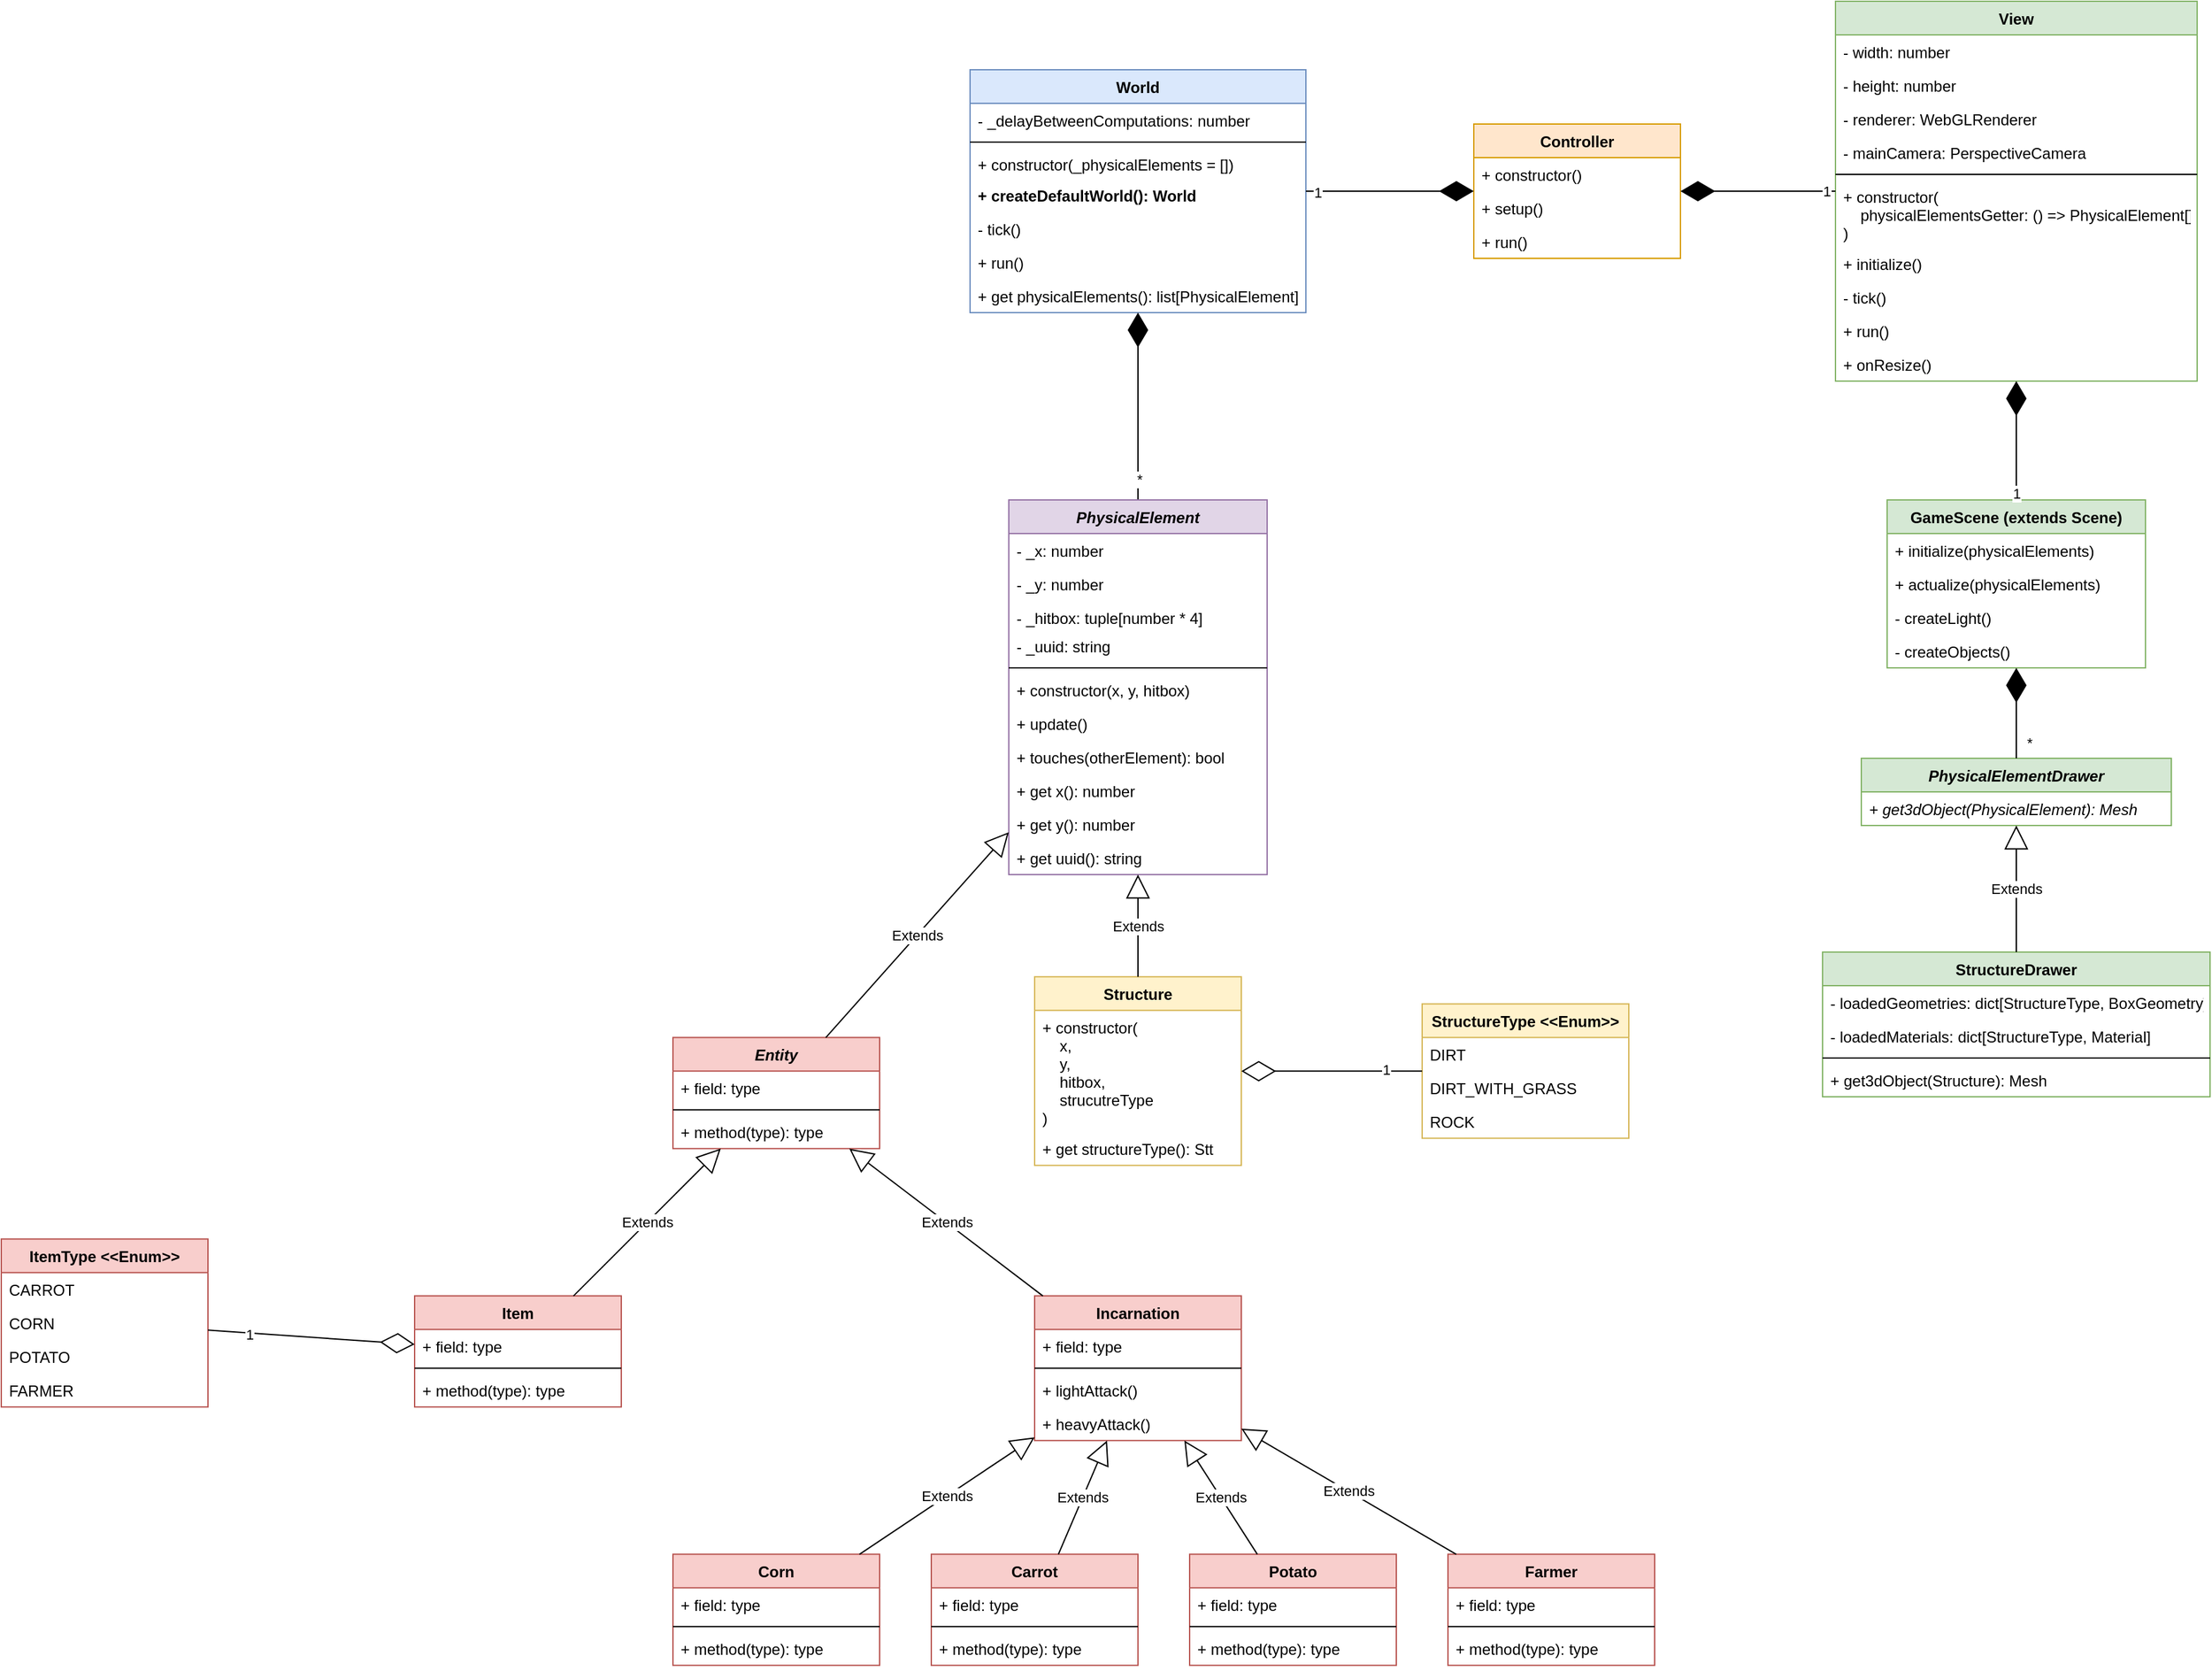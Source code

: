<mxfile version="20.2.8" type="device"><diagram id="PJgVq-frhL6hviqrfvlw" name="Page-1"><mxGraphModel dx="1769" dy="350" grid="1" gridSize="10" guides="1" tooltips="1" connect="1" arrows="1" fold="1" page="0" pageScale="1" pageWidth="827" pageHeight="1169" math="0" shadow="0"><root><mxCell id="0"/><mxCell id="1" parent="0"/><mxCell id="lywDzSklZ_5meGdh7r5B-1" value="View" style="swimlane;fontStyle=1;align=center;verticalAlign=top;childLayout=stackLayout;horizontal=1;startSize=26;horizontalStack=0;resizeParent=1;resizeParentMax=0;resizeLast=0;collapsible=1;marginBottom=0;fillColor=#d5e8d4;strokeColor=#82b366;" parent="1" vertex="1"><mxGeometry x="320" y="294" width="280" height="294" as="geometry"/></mxCell><mxCell id="lywDzSklZ_5meGdh7r5B-2" value="- width: number" style="text;strokeColor=none;fillColor=none;align=left;verticalAlign=top;spacingLeft=4;spacingRight=4;overflow=hidden;rotatable=0;points=[[0,0.5],[1,0.5]];portConstraint=eastwest;" parent="lywDzSklZ_5meGdh7r5B-1" vertex="1"><mxGeometry y="26" width="280" height="26" as="geometry"/></mxCell><mxCell id="s6FM9aUq2nIHK5jMqLun-23" value="- height: number" style="text;strokeColor=none;fillColor=none;align=left;verticalAlign=top;spacingLeft=4;spacingRight=4;overflow=hidden;rotatable=0;points=[[0,0.5],[1,0.5]];portConstraint=eastwest;" parent="lywDzSklZ_5meGdh7r5B-1" vertex="1"><mxGeometry y="52" width="280" height="26" as="geometry"/></mxCell><mxCell id="s6FM9aUq2nIHK5jMqLun-24" value="- renderer: WebGLRenderer" style="text;strokeColor=none;fillColor=none;align=left;verticalAlign=top;spacingLeft=4;spacingRight=4;overflow=hidden;rotatable=0;points=[[0,0.5],[1,0.5]];portConstraint=eastwest;" parent="lywDzSklZ_5meGdh7r5B-1" vertex="1"><mxGeometry y="78" width="280" height="26" as="geometry"/></mxCell><mxCell id="s6FM9aUq2nIHK5jMqLun-25" value="- mainCamera: PerspectiveCamera" style="text;strokeColor=none;fillColor=none;align=left;verticalAlign=top;spacingLeft=4;spacingRight=4;overflow=hidden;rotatable=0;points=[[0,0.5],[1,0.5]];portConstraint=eastwest;" parent="lywDzSklZ_5meGdh7r5B-1" vertex="1"><mxGeometry y="104" width="280" height="26" as="geometry"/></mxCell><mxCell id="lywDzSklZ_5meGdh7r5B-3" value="" style="line;strokeWidth=1;fillColor=none;align=left;verticalAlign=middle;spacingTop=-1;spacingLeft=3;spacingRight=3;rotatable=0;labelPosition=right;points=[];portConstraint=eastwest;" parent="lywDzSklZ_5meGdh7r5B-1" vertex="1"><mxGeometry y="130" width="280" height="8" as="geometry"/></mxCell><mxCell id="lywDzSklZ_5meGdh7r5B-4" value="+ constructor(&#10;    physicalElementsGetter: () =&gt; PhysicalElement[]&#10;)" style="text;strokeColor=none;fillColor=none;align=left;verticalAlign=top;spacingLeft=4;spacingRight=4;overflow=hidden;rotatable=0;points=[[0,0.5],[1,0.5]];portConstraint=eastwest;" parent="lywDzSklZ_5meGdh7r5B-1" vertex="1"><mxGeometry y="138" width="280" height="52" as="geometry"/></mxCell><mxCell id="uPGuwExF202FnpbmgdFh-1" value="+ initialize()" style="text;strokeColor=none;fillColor=none;align=left;verticalAlign=top;spacingLeft=4;spacingRight=4;overflow=hidden;rotatable=0;points=[[0,0.5],[1,0.5]];portConstraint=eastwest;" vertex="1" parent="lywDzSklZ_5meGdh7r5B-1"><mxGeometry y="190" width="280" height="26" as="geometry"/></mxCell><mxCell id="lywDzSklZ_5meGdh7r5B-72" value="- tick()" style="text;strokeColor=none;fillColor=none;align=left;verticalAlign=top;spacingLeft=4;spacingRight=4;overflow=hidden;rotatable=0;points=[[0,0.5],[1,0.5]];portConstraint=eastwest;" parent="lywDzSklZ_5meGdh7r5B-1" vertex="1"><mxGeometry y="216" width="280" height="26" as="geometry"/></mxCell><mxCell id="s6FM9aUq2nIHK5jMqLun-26" value="+ run()" style="text;strokeColor=none;fillColor=none;align=left;verticalAlign=top;spacingLeft=4;spacingRight=4;overflow=hidden;rotatable=0;points=[[0,0.5],[1,0.5]];portConstraint=eastwest;" parent="lywDzSklZ_5meGdh7r5B-1" vertex="1"><mxGeometry y="242" width="280" height="26" as="geometry"/></mxCell><mxCell id="7avbBkKwRegIB7qZwSlD-47" value="+ onResize()" style="text;strokeColor=none;fillColor=none;align=left;verticalAlign=top;spacingLeft=4;spacingRight=4;overflow=hidden;rotatable=0;points=[[0,0.5],[1,0.5]];portConstraint=eastwest;" parent="lywDzSklZ_5meGdh7r5B-1" vertex="1"><mxGeometry y="268" width="280" height="26" as="geometry"/></mxCell><mxCell id="lywDzSklZ_5meGdh7r5B-5" value="Controller" style="swimlane;fontStyle=1;align=center;verticalAlign=top;childLayout=stackLayout;horizontal=1;startSize=26;horizontalStack=0;resizeParent=1;resizeParentMax=0;resizeLast=0;collapsible=1;marginBottom=0;fillColor=#ffe6cc;strokeColor=#d79b00;" parent="1" vertex="1"><mxGeometry x="40" y="389" width="160" height="104" as="geometry"/></mxCell><mxCell id="lywDzSklZ_5meGdh7r5B-8" value="+ constructor()" style="text;strokeColor=none;fillColor=none;align=left;verticalAlign=top;spacingLeft=4;spacingRight=4;overflow=hidden;rotatable=0;points=[[0,0.5],[1,0.5]];portConstraint=eastwest;" parent="lywDzSklZ_5meGdh7r5B-5" vertex="1"><mxGeometry y="26" width="160" height="26" as="geometry"/></mxCell><mxCell id="lywDzSklZ_5meGdh7r5B-71" value="+ setup()" style="text;strokeColor=none;fillColor=none;align=left;verticalAlign=top;spacingLeft=4;spacingRight=4;overflow=hidden;rotatable=0;points=[[0,0.5],[1,0.5]];portConstraint=eastwest;" parent="lywDzSklZ_5meGdh7r5B-5" vertex="1"><mxGeometry y="52" width="160" height="26" as="geometry"/></mxCell><mxCell id="s6FM9aUq2nIHK5jMqLun-22" value="+ run()" style="text;strokeColor=none;fillColor=none;align=left;verticalAlign=top;spacingLeft=4;spacingRight=4;overflow=hidden;rotatable=0;points=[[0,0.5],[1,0.5]];portConstraint=eastwest;" parent="lywDzSklZ_5meGdh7r5B-5" vertex="1"><mxGeometry y="78" width="160" height="26" as="geometry"/></mxCell><mxCell id="lywDzSklZ_5meGdh7r5B-9" value="World" style="swimlane;fontStyle=1;align=center;verticalAlign=top;childLayout=stackLayout;horizontal=1;startSize=26;horizontalStack=0;resizeParent=1;resizeParentMax=0;resizeLast=0;collapsible=1;marginBottom=0;fillColor=#dae8fc;strokeColor=#6c8ebf;" parent="1" vertex="1"><mxGeometry x="-350" y="347" width="260" height="188" as="geometry"/></mxCell><mxCell id="7avbBkKwRegIB7qZwSlD-48" value="- _delayBetweenComputations: number" style="text;strokeColor=none;fillColor=none;align=left;verticalAlign=top;spacingLeft=4;spacingRight=4;overflow=hidden;rotatable=0;points=[[0,0.5],[1,0.5]];portConstraint=eastwest;" parent="lywDzSklZ_5meGdh7r5B-9" vertex="1"><mxGeometry y="26" width="260" height="26" as="geometry"/></mxCell><mxCell id="lywDzSklZ_5meGdh7r5B-11" value="" style="line;strokeWidth=1;fillColor=none;align=left;verticalAlign=middle;spacingTop=-1;spacingLeft=3;spacingRight=3;rotatable=0;labelPosition=right;points=[];portConstraint=eastwest;" parent="lywDzSklZ_5meGdh7r5B-9" vertex="1"><mxGeometry y="52" width="260" height="8" as="geometry"/></mxCell><mxCell id="lywDzSklZ_5meGdh7r5B-12" value="+ constructor(_physicalElements = [])" style="text;strokeColor=none;fillColor=none;align=left;verticalAlign=top;spacingLeft=4;spacingRight=4;overflow=hidden;rotatable=0;points=[[0,0.5],[1,0.5]];portConstraint=eastwest;" parent="lywDzSklZ_5meGdh7r5B-9" vertex="1"><mxGeometry y="60" width="260" height="24" as="geometry"/></mxCell><mxCell id="s6FM9aUq2nIHK5jMqLun-19" value="+ createDefaultWorld(): World" style="text;strokeColor=none;fillColor=none;align=left;verticalAlign=top;spacingLeft=4;spacingRight=4;overflow=hidden;rotatable=0;points=[[0,0.5],[1,0.5]];portConstraint=eastwest;fontStyle=1" parent="lywDzSklZ_5meGdh7r5B-9" vertex="1"><mxGeometry y="84" width="260" height="26" as="geometry"/></mxCell><mxCell id="s6FM9aUq2nIHK5jMqLun-20" value="- tick()" style="text;strokeColor=none;fillColor=none;align=left;verticalAlign=top;spacingLeft=4;spacingRight=4;overflow=hidden;rotatable=0;points=[[0,0.5],[1,0.5]];portConstraint=eastwest;" parent="lywDzSklZ_5meGdh7r5B-9" vertex="1"><mxGeometry y="110" width="260" height="26" as="geometry"/></mxCell><mxCell id="s6FM9aUq2nIHK5jMqLun-21" value="+ run()" style="text;strokeColor=none;fillColor=none;align=left;verticalAlign=top;spacingLeft=4;spacingRight=4;overflow=hidden;rotatable=0;points=[[0,0.5],[1,0.5]];portConstraint=eastwest;" parent="lywDzSklZ_5meGdh7r5B-9" vertex="1"><mxGeometry y="136" width="260" height="26" as="geometry"/></mxCell><mxCell id="uK3fchTCazzButt27Dtf-22" value="+ get physicalElements(): list[PhysicalElement]" style="text;strokeColor=none;fillColor=none;align=left;verticalAlign=top;spacingLeft=4;spacingRight=4;overflow=hidden;rotatable=0;points=[[0,0.5],[1,0.5]];portConstraint=eastwest;" parent="lywDzSklZ_5meGdh7r5B-9" vertex="1"><mxGeometry y="162" width="260" height="26" as="geometry"/></mxCell><mxCell id="lywDzSklZ_5meGdh7r5B-17" value="" style="endArrow=diamondThin;endFill=1;endSize=24;html=1;rounded=0;" parent="1" source="lywDzSklZ_5meGdh7r5B-9" target="lywDzSklZ_5meGdh7r5B-5" edge="1"><mxGeometry width="160" relative="1" as="geometry"><mxPoint x="30" y="620" as="sourcePoint"/><mxPoint x="190" y="620" as="targetPoint"/></mxGeometry></mxCell><mxCell id="s6FM9aUq2nIHK5jMqLun-17" value="1" style="edgeLabel;html=1;align=center;verticalAlign=middle;resizable=0;points=[];" parent="lywDzSklZ_5meGdh7r5B-17" vertex="1" connectable="0"><mxGeometry x="-0.861" y="-1" relative="1" as="geometry"><mxPoint as="offset"/></mxGeometry></mxCell><mxCell id="lywDzSklZ_5meGdh7r5B-18" value="" style="endArrow=diamondThin;endFill=1;endSize=24;html=1;rounded=0;" parent="1" source="lywDzSklZ_5meGdh7r5B-1" target="lywDzSklZ_5meGdh7r5B-5" edge="1"><mxGeometry width="160" relative="1" as="geometry"><mxPoint x="-110" y="453" as="sourcePoint"/><mxPoint x="50" y="453" as="targetPoint"/></mxGeometry></mxCell><mxCell id="s6FM9aUq2nIHK5jMqLun-18" value="1" style="edgeLabel;html=1;align=center;verticalAlign=middle;resizable=0;points=[];" parent="lywDzSklZ_5meGdh7r5B-18" vertex="1" connectable="0"><mxGeometry x="-0.883" relative="1" as="geometry"><mxPoint as="offset"/></mxGeometry></mxCell><mxCell id="lywDzSklZ_5meGdh7r5B-24" value="Entity" style="swimlane;fontStyle=3;align=center;verticalAlign=top;childLayout=stackLayout;horizontal=1;startSize=26;horizontalStack=0;resizeParent=1;resizeParentMax=0;resizeLast=0;collapsible=1;marginBottom=0;fillColor=#f8cecc;strokeColor=#b85450;" parent="1" vertex="1"><mxGeometry x="-580" y="1096.17" width="160" height="86" as="geometry"/></mxCell><mxCell id="lywDzSklZ_5meGdh7r5B-25" value="+ field: type" style="text;strokeColor=none;fillColor=none;align=left;verticalAlign=top;spacingLeft=4;spacingRight=4;overflow=hidden;rotatable=0;points=[[0,0.5],[1,0.5]];portConstraint=eastwest;" parent="lywDzSklZ_5meGdh7r5B-24" vertex="1"><mxGeometry y="26" width="160" height="26" as="geometry"/></mxCell><mxCell id="lywDzSklZ_5meGdh7r5B-26" value="" style="line;strokeWidth=1;fillColor=none;align=left;verticalAlign=middle;spacingTop=-1;spacingLeft=3;spacingRight=3;rotatable=0;labelPosition=right;points=[];portConstraint=eastwest;" parent="lywDzSklZ_5meGdh7r5B-24" vertex="1"><mxGeometry y="52" width="160" height="8" as="geometry"/></mxCell><mxCell id="lywDzSklZ_5meGdh7r5B-27" value="+ method(type): type" style="text;strokeColor=none;fillColor=none;align=left;verticalAlign=top;spacingLeft=4;spacingRight=4;overflow=hidden;rotatable=0;points=[[0,0.5],[1,0.5]];portConstraint=eastwest;" parent="lywDzSklZ_5meGdh7r5B-24" vertex="1"><mxGeometry y="60" width="160" height="26" as="geometry"/></mxCell><mxCell id="lywDzSklZ_5meGdh7r5B-30" value="Structure" style="swimlane;fontStyle=1;align=center;verticalAlign=top;childLayout=stackLayout;horizontal=1;startSize=26;horizontalStack=0;resizeParent=1;resizeParentMax=0;resizeLast=0;collapsible=1;marginBottom=0;fillColor=#fff2cc;strokeColor=#d6b656;" parent="1" vertex="1"><mxGeometry x="-300" y="1049.17" width="160" height="146" as="geometry"/></mxCell><mxCell id="uPGuwExF202FnpbmgdFh-9" value="+ constructor(&#10;    x, &#10;    y, &#10;    hitbox, &#10;    strucutreType&#10;)" style="text;strokeColor=none;fillColor=none;align=left;verticalAlign=top;spacingLeft=4;spacingRight=4;overflow=hidden;rotatable=0;points=[[0,0.5],[1,0.5]];portConstraint=eastwest;" vertex="1" parent="lywDzSklZ_5meGdh7r5B-30"><mxGeometry y="26" width="160" height="94" as="geometry"/></mxCell><mxCell id="uK3fchTCazzButt27Dtf-31" value="+ get structureType(): Stt" style="text;strokeColor=none;fillColor=none;align=left;verticalAlign=top;spacingLeft=4;spacingRight=4;overflow=hidden;rotatable=0;points=[[0,0.5],[1,0.5]];portConstraint=eastwest;" parent="lywDzSklZ_5meGdh7r5B-30" vertex="1"><mxGeometry y="120" width="160" height="26" as="geometry"/></mxCell><mxCell id="lywDzSklZ_5meGdh7r5B-37" value="Incarnation" style="swimlane;fontStyle=1;align=center;verticalAlign=top;childLayout=stackLayout;horizontal=1;startSize=26;horizontalStack=0;resizeParent=1;resizeParentMax=0;resizeLast=0;collapsible=1;marginBottom=0;fillColor=#f8cecc;strokeColor=#b85450;" parent="1" vertex="1"><mxGeometry x="-300" y="1296.17" width="160" height="112" as="geometry"/></mxCell><mxCell id="lywDzSklZ_5meGdh7r5B-38" value="+ field: type" style="text;strokeColor=none;fillColor=none;align=left;verticalAlign=top;spacingLeft=4;spacingRight=4;overflow=hidden;rotatable=0;points=[[0,0.5],[1,0.5]];portConstraint=eastwest;" parent="lywDzSklZ_5meGdh7r5B-37" vertex="1"><mxGeometry y="26" width="160" height="26" as="geometry"/></mxCell><mxCell id="lywDzSklZ_5meGdh7r5B-39" value="" style="line;strokeWidth=1;fillColor=none;align=left;verticalAlign=middle;spacingTop=-1;spacingLeft=3;spacingRight=3;rotatable=0;labelPosition=right;points=[];portConstraint=eastwest;" parent="lywDzSklZ_5meGdh7r5B-37" vertex="1"><mxGeometry y="52" width="160" height="8" as="geometry"/></mxCell><mxCell id="lywDzSklZ_5meGdh7r5B-40" value="+ lightAttack()" style="text;strokeColor=none;fillColor=none;align=left;verticalAlign=top;spacingLeft=4;spacingRight=4;overflow=hidden;rotatable=0;points=[[0,0.5],[1,0.5]];portConstraint=eastwest;" parent="lywDzSklZ_5meGdh7r5B-37" vertex="1"><mxGeometry y="60" width="160" height="26" as="geometry"/></mxCell><mxCell id="lywDzSklZ_5meGdh7r5B-70" value="+ heavyAttack()" style="text;strokeColor=none;fillColor=none;align=left;verticalAlign=top;spacingLeft=4;spacingRight=4;overflow=hidden;rotatable=0;points=[[0,0.5],[1,0.5]];portConstraint=eastwest;" parent="lywDzSklZ_5meGdh7r5B-37" vertex="1"><mxGeometry y="86" width="160" height="26" as="geometry"/></mxCell><mxCell id="lywDzSklZ_5meGdh7r5B-41" value="Item" style="swimlane;fontStyle=1;align=center;verticalAlign=top;childLayout=stackLayout;horizontal=1;startSize=26;horizontalStack=0;resizeParent=1;resizeParentMax=0;resizeLast=0;collapsible=1;marginBottom=0;fillColor=#f8cecc;strokeColor=#b85450;" parent="1" vertex="1"><mxGeometry x="-780" y="1296.17" width="160" height="86" as="geometry"/></mxCell><mxCell id="lywDzSklZ_5meGdh7r5B-42" value="+ field: type" style="text;strokeColor=none;fillColor=none;align=left;verticalAlign=top;spacingLeft=4;spacingRight=4;overflow=hidden;rotatable=0;points=[[0,0.5],[1,0.5]];portConstraint=eastwest;" parent="lywDzSklZ_5meGdh7r5B-41" vertex="1"><mxGeometry y="26" width="160" height="26" as="geometry"/></mxCell><mxCell id="lywDzSklZ_5meGdh7r5B-43" value="" style="line;strokeWidth=1;fillColor=none;align=left;verticalAlign=middle;spacingTop=-1;spacingLeft=3;spacingRight=3;rotatable=0;labelPosition=right;points=[];portConstraint=eastwest;" parent="lywDzSklZ_5meGdh7r5B-41" vertex="1"><mxGeometry y="52" width="160" height="8" as="geometry"/></mxCell><mxCell id="lywDzSklZ_5meGdh7r5B-44" value="+ method(type): type" style="text;strokeColor=none;fillColor=none;align=left;verticalAlign=top;spacingLeft=4;spacingRight=4;overflow=hidden;rotatable=0;points=[[0,0.5],[1,0.5]];portConstraint=eastwest;" parent="lywDzSklZ_5meGdh7r5B-41" vertex="1"><mxGeometry y="60" width="160" height="26" as="geometry"/></mxCell><mxCell id="lywDzSklZ_5meGdh7r5B-45" value="Extends" style="endArrow=block;endSize=16;endFill=0;html=1;rounded=0;" parent="1" source="lywDzSklZ_5meGdh7r5B-37" target="lywDzSklZ_5meGdh7r5B-24" edge="1"><mxGeometry width="160" relative="1" as="geometry"><mxPoint x="-490" y="1106.17" as="sourcePoint"/><mxPoint x="-490" y="992.17" as="targetPoint"/></mxGeometry></mxCell><mxCell id="lywDzSklZ_5meGdh7r5B-46" value="Extends" style="endArrow=block;endSize=16;endFill=0;html=1;rounded=0;" parent="1" source="lywDzSklZ_5meGdh7r5B-41" target="lywDzSklZ_5meGdh7r5B-24" edge="1"><mxGeometry width="160" relative="1" as="geometry"><mxPoint x="-364.4" y="1306.17" as="sourcePoint"/><mxPoint x="-455.6" y="1192.17" as="targetPoint"/></mxGeometry></mxCell><mxCell id="lywDzSklZ_5meGdh7r5B-47" value="" style="endArrow=diamondThin;endFill=1;endSize=24;html=1;rounded=0;" parent="1" source="s6FM9aUq2nIHK5jMqLun-7" target="lywDzSklZ_5meGdh7r5B-9" edge="1"><mxGeometry width="160" relative="1" as="geometry"><mxPoint x="-220" y="640" as="sourcePoint"/><mxPoint x="50" y="453" as="targetPoint"/></mxGeometry></mxCell><mxCell id="s6FM9aUq2nIHK5jMqLun-16" value="*" style="edgeLabel;html=1;align=center;verticalAlign=middle;resizable=0;points=[];" parent="lywDzSklZ_5meGdh7r5B-47" vertex="1" connectable="0"><mxGeometry x="-0.772" y="-1" relative="1" as="geometry"><mxPoint as="offset"/></mxGeometry></mxCell><mxCell id="lywDzSklZ_5meGdh7r5B-50" value="Carrot" style="swimlane;fontStyle=1;align=center;verticalAlign=top;childLayout=stackLayout;horizontal=1;startSize=26;horizontalStack=0;resizeParent=1;resizeParentMax=0;resizeLast=0;collapsible=1;marginBottom=0;fillColor=#f8cecc;strokeColor=#b85450;" parent="1" vertex="1"><mxGeometry x="-380" y="1496.17" width="160" height="86" as="geometry"/></mxCell><mxCell id="lywDzSklZ_5meGdh7r5B-51" value="+ field: type" style="text;strokeColor=none;fillColor=none;align=left;verticalAlign=top;spacingLeft=4;spacingRight=4;overflow=hidden;rotatable=0;points=[[0,0.5],[1,0.5]];portConstraint=eastwest;" parent="lywDzSklZ_5meGdh7r5B-50" vertex="1"><mxGeometry y="26" width="160" height="26" as="geometry"/></mxCell><mxCell id="lywDzSklZ_5meGdh7r5B-52" value="" style="line;strokeWidth=1;fillColor=none;align=left;verticalAlign=middle;spacingTop=-1;spacingLeft=3;spacingRight=3;rotatable=0;labelPosition=right;points=[];portConstraint=eastwest;" parent="lywDzSklZ_5meGdh7r5B-50" vertex="1"><mxGeometry y="52" width="160" height="8" as="geometry"/></mxCell><mxCell id="lywDzSklZ_5meGdh7r5B-53" value="+ method(type): type" style="text;strokeColor=none;fillColor=none;align=left;verticalAlign=top;spacingLeft=4;spacingRight=4;overflow=hidden;rotatable=0;points=[[0,0.5],[1,0.5]];portConstraint=eastwest;" parent="lywDzSklZ_5meGdh7r5B-50" vertex="1"><mxGeometry y="60" width="160" height="26" as="geometry"/></mxCell><mxCell id="lywDzSklZ_5meGdh7r5B-54" value="Corn" style="swimlane;fontStyle=1;align=center;verticalAlign=top;childLayout=stackLayout;horizontal=1;startSize=26;horizontalStack=0;resizeParent=1;resizeParentMax=0;resizeLast=0;collapsible=1;marginBottom=0;fillColor=#f8cecc;strokeColor=#b85450;" parent="1" vertex="1"><mxGeometry x="-580" y="1496.17" width="160" height="86" as="geometry"/></mxCell><mxCell id="lywDzSklZ_5meGdh7r5B-55" value="+ field: type" style="text;strokeColor=none;fillColor=none;align=left;verticalAlign=top;spacingLeft=4;spacingRight=4;overflow=hidden;rotatable=0;points=[[0,0.5],[1,0.5]];portConstraint=eastwest;" parent="lywDzSklZ_5meGdh7r5B-54" vertex="1"><mxGeometry y="26" width="160" height="26" as="geometry"/></mxCell><mxCell id="lywDzSklZ_5meGdh7r5B-56" value="" style="line;strokeWidth=1;fillColor=none;align=left;verticalAlign=middle;spacingTop=-1;spacingLeft=3;spacingRight=3;rotatable=0;labelPosition=right;points=[];portConstraint=eastwest;" parent="lywDzSklZ_5meGdh7r5B-54" vertex="1"><mxGeometry y="52" width="160" height="8" as="geometry"/></mxCell><mxCell id="lywDzSklZ_5meGdh7r5B-57" value="+ method(type): type" style="text;strokeColor=none;fillColor=none;align=left;verticalAlign=top;spacingLeft=4;spacingRight=4;overflow=hidden;rotatable=0;points=[[0,0.5],[1,0.5]];portConstraint=eastwest;" parent="lywDzSklZ_5meGdh7r5B-54" vertex="1"><mxGeometry y="60" width="160" height="26" as="geometry"/></mxCell><mxCell id="lywDzSklZ_5meGdh7r5B-58" value="Extends" style="endArrow=block;endSize=16;endFill=0;html=1;rounded=0;" parent="1" source="lywDzSklZ_5meGdh7r5B-54" target="lywDzSklZ_5meGdh7r5B-37" edge="1"><mxGeometry width="160" relative="1" as="geometry"><mxPoint x="-333.0" y="1306.17" as="sourcePoint"/><mxPoint x="-447" y="1192.17" as="targetPoint"/></mxGeometry></mxCell><mxCell id="lywDzSklZ_5meGdh7r5B-59" value="Extends" style="endArrow=block;endSize=16;endFill=0;html=1;rounded=0;" parent="1" source="lywDzSklZ_5meGdh7r5B-50" target="lywDzSklZ_5meGdh7r5B-37" edge="1"><mxGeometry width="160" relative="1" as="geometry"><mxPoint x="-384.2" y="1506.17" as="sourcePoint"/><mxPoint x="-315.8" y="1392.17" as="targetPoint"/></mxGeometry></mxCell><mxCell id="lywDzSklZ_5meGdh7r5B-60" value="Potato" style="swimlane;fontStyle=1;align=center;verticalAlign=top;childLayout=stackLayout;horizontal=1;startSize=26;horizontalStack=0;resizeParent=1;resizeParentMax=0;resizeLast=0;collapsible=1;marginBottom=0;fillColor=#f8cecc;strokeColor=#b85450;" parent="1" vertex="1"><mxGeometry x="-180" y="1496.17" width="160" height="86" as="geometry"/></mxCell><mxCell id="lywDzSklZ_5meGdh7r5B-61" value="+ field: type" style="text;strokeColor=none;fillColor=none;align=left;verticalAlign=top;spacingLeft=4;spacingRight=4;overflow=hidden;rotatable=0;points=[[0,0.5],[1,0.5]];portConstraint=eastwest;" parent="lywDzSklZ_5meGdh7r5B-60" vertex="1"><mxGeometry y="26" width="160" height="26" as="geometry"/></mxCell><mxCell id="lywDzSklZ_5meGdh7r5B-62" value="" style="line;strokeWidth=1;fillColor=none;align=left;verticalAlign=middle;spacingTop=-1;spacingLeft=3;spacingRight=3;rotatable=0;labelPosition=right;points=[];portConstraint=eastwest;" parent="lywDzSklZ_5meGdh7r5B-60" vertex="1"><mxGeometry y="52" width="160" height="8" as="geometry"/></mxCell><mxCell id="lywDzSklZ_5meGdh7r5B-63" value="+ method(type): type" style="text;strokeColor=none;fillColor=none;align=left;verticalAlign=top;spacingLeft=4;spacingRight=4;overflow=hidden;rotatable=0;points=[[0,0.5],[1,0.5]];portConstraint=eastwest;" parent="lywDzSklZ_5meGdh7r5B-60" vertex="1"><mxGeometry y="60" width="160" height="26" as="geometry"/></mxCell><mxCell id="lywDzSklZ_5meGdh7r5B-64" value="Extends" style="endArrow=block;endSize=16;endFill=0;html=1;rounded=0;" parent="1" source="lywDzSklZ_5meGdh7r5B-60" target="lywDzSklZ_5meGdh7r5B-37" edge="1"><mxGeometry width="160" relative="1" as="geometry"><mxPoint x="-290" y="1506.17" as="sourcePoint"/><mxPoint x="-290" y="1392.17" as="targetPoint"/></mxGeometry></mxCell><mxCell id="lywDzSklZ_5meGdh7r5B-65" value="Farmer" style="swimlane;fontStyle=1;align=center;verticalAlign=top;childLayout=stackLayout;horizontal=1;startSize=26;horizontalStack=0;resizeParent=1;resizeParentMax=0;resizeLast=0;collapsible=1;marginBottom=0;fillColor=#f8cecc;strokeColor=#b85450;" parent="1" vertex="1"><mxGeometry x="20" y="1496.17" width="160" height="86" as="geometry"/></mxCell><mxCell id="lywDzSklZ_5meGdh7r5B-66" value="+ field: type" style="text;strokeColor=none;fillColor=none;align=left;verticalAlign=top;spacingLeft=4;spacingRight=4;overflow=hidden;rotatable=0;points=[[0,0.5],[1,0.5]];portConstraint=eastwest;" parent="lywDzSklZ_5meGdh7r5B-65" vertex="1"><mxGeometry y="26" width="160" height="26" as="geometry"/></mxCell><mxCell id="lywDzSklZ_5meGdh7r5B-67" value="" style="line;strokeWidth=1;fillColor=none;align=left;verticalAlign=middle;spacingTop=-1;spacingLeft=3;spacingRight=3;rotatable=0;labelPosition=right;points=[];portConstraint=eastwest;" parent="lywDzSklZ_5meGdh7r5B-65" vertex="1"><mxGeometry y="52" width="160" height="8" as="geometry"/></mxCell><mxCell id="lywDzSklZ_5meGdh7r5B-68" value="+ method(type): type" style="text;strokeColor=none;fillColor=none;align=left;verticalAlign=top;spacingLeft=4;spacingRight=4;overflow=hidden;rotatable=0;points=[[0,0.5],[1,0.5]];portConstraint=eastwest;" parent="lywDzSklZ_5meGdh7r5B-65" vertex="1"><mxGeometry y="60" width="160" height="26" as="geometry"/></mxCell><mxCell id="lywDzSklZ_5meGdh7r5B-69" value="Extends" style="endArrow=block;endSize=16;endFill=0;html=1;rounded=0;" parent="1" source="lywDzSklZ_5meGdh7r5B-65" target="lywDzSklZ_5meGdh7r5B-37" edge="1"><mxGeometry width="160" relative="1" as="geometry"><mxPoint x="-115.8" y="1506.17" as="sourcePoint"/><mxPoint x="-184.2" y="1392.17" as="targetPoint"/></mxGeometry></mxCell><mxCell id="s6FM9aUq2nIHK5jMqLun-7" value="PhysicalElement" style="swimlane;fontStyle=3;align=center;verticalAlign=top;childLayout=stackLayout;horizontal=1;startSize=26;horizontalStack=0;resizeParent=1;resizeParentMax=0;resizeLast=0;collapsible=1;marginBottom=0;fillColor=#e1d5e7;strokeColor=#9673a6;" parent="1" vertex="1"><mxGeometry x="-320" y="680.0" width="200" height="290" as="geometry"/></mxCell><mxCell id="7avbBkKwRegIB7qZwSlD-8" value="- _x: number" style="text;strokeColor=none;fillColor=none;align=left;verticalAlign=top;spacingLeft=4;spacingRight=4;overflow=hidden;rotatable=0;points=[[0,0.5],[1,0.5]];portConstraint=eastwest;" parent="s6FM9aUq2nIHK5jMqLun-7" vertex="1"><mxGeometry y="26" width="200" height="26" as="geometry"/></mxCell><mxCell id="7avbBkKwRegIB7qZwSlD-9" value="- _y: number" style="text;strokeColor=none;fillColor=none;align=left;verticalAlign=top;spacingLeft=4;spacingRight=4;overflow=hidden;rotatable=0;points=[[0,0.5],[1,0.5]];portConstraint=eastwest;" parent="s6FM9aUq2nIHK5jMqLun-7" vertex="1"><mxGeometry y="52" width="200" height="26" as="geometry"/></mxCell><mxCell id="2VuLvqX0EDg3vShYot0b-1" value="- _hitbox: tuple[number * 4]" style="text;strokeColor=none;fillColor=none;align=left;verticalAlign=top;spacingLeft=4;spacingRight=4;overflow=hidden;rotatable=0;points=[[0,0.5],[1,0.5]];portConstraint=eastwest;" parent="s6FM9aUq2nIHK5jMqLun-7" vertex="1"><mxGeometry y="78" width="200" height="22" as="geometry"/></mxCell><mxCell id="uPGuwExF202FnpbmgdFh-4" value="- _uuid: string" style="text;strokeColor=none;fillColor=none;align=left;verticalAlign=top;spacingLeft=4;spacingRight=4;overflow=hidden;rotatable=0;points=[[0,0.5],[1,0.5]];portConstraint=eastwest;" vertex="1" parent="s6FM9aUq2nIHK5jMqLun-7"><mxGeometry y="100" width="200" height="26" as="geometry"/></mxCell><mxCell id="s6FM9aUq2nIHK5jMqLun-9" value="" style="line;strokeWidth=1;fillColor=none;align=left;verticalAlign=middle;spacingTop=-1;spacingLeft=3;spacingRight=3;rotatable=0;labelPosition=right;points=[];portConstraint=eastwest;" parent="s6FM9aUq2nIHK5jMqLun-7" vertex="1"><mxGeometry y="126" width="200" height="8" as="geometry"/></mxCell><mxCell id="s6FM9aUq2nIHK5jMqLun-10" value="+ constructor(x, y, hitbox)" style="text;strokeColor=none;fillColor=none;align=left;verticalAlign=top;spacingLeft=4;spacingRight=4;overflow=hidden;rotatable=0;points=[[0,0.5],[1,0.5]];portConstraint=eastwest;" parent="s6FM9aUq2nIHK5jMqLun-7" vertex="1"><mxGeometry y="134" width="200" height="26" as="geometry"/></mxCell><mxCell id="7avbBkKwRegIB7qZwSlD-41" value="+ update()" style="text;strokeColor=none;fillColor=none;align=left;verticalAlign=top;spacingLeft=4;spacingRight=4;overflow=hidden;rotatable=0;points=[[0,0.5],[1,0.5]];portConstraint=eastwest;" parent="s6FM9aUq2nIHK5jMqLun-7" vertex="1"><mxGeometry y="160" width="200" height="26" as="geometry"/></mxCell><mxCell id="s6FM9aUq2nIHK5jMqLun-13" value="+ touches(otherElement): bool" style="text;strokeColor=none;fillColor=none;align=left;verticalAlign=top;spacingLeft=4;spacingRight=4;overflow=hidden;rotatable=0;points=[[0,0.5],[1,0.5]];portConstraint=eastwest;" parent="s6FM9aUq2nIHK5jMqLun-7" vertex="1"><mxGeometry y="186" width="200" height="26" as="geometry"/></mxCell><mxCell id="uPGuwExF202FnpbmgdFh-5" value="+ get x(): number" style="text;strokeColor=none;fillColor=none;align=left;verticalAlign=top;spacingLeft=4;spacingRight=4;overflow=hidden;rotatable=0;points=[[0,0.5],[1,0.5]];portConstraint=eastwest;" vertex="1" parent="s6FM9aUq2nIHK5jMqLun-7"><mxGeometry y="212" width="200" height="26" as="geometry"/></mxCell><mxCell id="uPGuwExF202FnpbmgdFh-6" value="+ get y(): number" style="text;strokeColor=none;fillColor=none;align=left;verticalAlign=top;spacingLeft=4;spacingRight=4;overflow=hidden;rotatable=0;points=[[0,0.5],[1,0.5]];portConstraint=eastwest;" vertex="1" parent="s6FM9aUq2nIHK5jMqLun-7"><mxGeometry y="238" width="200" height="26" as="geometry"/></mxCell><mxCell id="uPGuwExF202FnpbmgdFh-8" value="+ get uuid(): string" style="text;strokeColor=none;fillColor=none;align=left;verticalAlign=top;spacingLeft=4;spacingRight=4;overflow=hidden;rotatable=0;points=[[0,0.5],[1,0.5]];portConstraint=eastwest;" vertex="1" parent="s6FM9aUq2nIHK5jMqLun-7"><mxGeometry y="264" width="200" height="26" as="geometry"/></mxCell><mxCell id="s6FM9aUq2nIHK5jMqLun-14" value="Extends" style="endArrow=block;endSize=16;endFill=0;html=1;rounded=0;" parent="1" source="lywDzSklZ_5meGdh7r5B-30" target="s6FM9aUq2nIHK5jMqLun-7" edge="1"><mxGeometry width="160" relative="1" as="geometry"><mxPoint x="-430" y="796.17" as="sourcePoint"/><mxPoint x="-270" y="796.17" as="targetPoint"/></mxGeometry></mxCell><mxCell id="s6FM9aUq2nIHK5jMqLun-15" value="Extends" style="endArrow=block;endSize=16;endFill=0;html=1;rounded=0;" parent="1" source="lywDzSklZ_5meGdh7r5B-24" target="s6FM9aUq2nIHK5jMqLun-7" edge="1"><mxGeometry width="160" relative="1" as="geometry"><mxPoint x="-527.861" y="786.17" as="sourcePoint"/><mxPoint x="-524.08" y="710.17" as="targetPoint"/></mxGeometry></mxCell><mxCell id="s6FM9aUq2nIHK5jMqLun-27" value="GameScene (extends Scene)" style="swimlane;fontStyle=1;align=center;verticalAlign=top;childLayout=stackLayout;horizontal=1;startSize=26;horizontalStack=0;resizeParent=1;resizeParentMax=0;resizeLast=0;collapsible=1;marginBottom=0;fillColor=#d5e8d4;strokeColor=#82b366;" parent="1" vertex="1"><mxGeometry x="360" y="680" width="200" height="130" as="geometry"/></mxCell><mxCell id="s6FM9aUq2nIHK5jMqLun-33" value="+ initialize(physicalElements)" style="text;strokeColor=none;fillColor=none;align=left;verticalAlign=top;spacingLeft=4;spacingRight=4;overflow=hidden;rotatable=0;points=[[0,0.5],[1,0.5]];portConstraint=eastwest;" parent="s6FM9aUq2nIHK5jMqLun-27" vertex="1"><mxGeometry y="26" width="200" height="26" as="geometry"/></mxCell><mxCell id="uPGuwExF202FnpbmgdFh-10" value="+ actualize(physicalElements)" style="text;strokeColor=none;fillColor=none;align=left;verticalAlign=top;spacingLeft=4;spacingRight=4;overflow=hidden;rotatable=0;points=[[0,0.5],[1,0.5]];portConstraint=eastwest;" vertex="1" parent="s6FM9aUq2nIHK5jMqLun-27"><mxGeometry y="52" width="200" height="26" as="geometry"/></mxCell><mxCell id="7avbBkKwRegIB7qZwSlD-1" value="- createLight()" style="text;strokeColor=none;fillColor=none;align=left;verticalAlign=top;spacingLeft=4;spacingRight=4;overflow=hidden;rotatable=0;points=[[0,0.5],[1,0.5]];portConstraint=eastwest;" parent="s6FM9aUq2nIHK5jMqLun-27" vertex="1"><mxGeometry y="78" width="200" height="26" as="geometry"/></mxCell><mxCell id="7avbBkKwRegIB7qZwSlD-37" value="- createObjects()" style="text;strokeColor=none;fillColor=none;align=left;verticalAlign=top;spacingLeft=4;spacingRight=4;overflow=hidden;rotatable=0;points=[[0,0.5],[1,0.5]];portConstraint=eastwest;" parent="s6FM9aUq2nIHK5jMqLun-27" vertex="1"><mxGeometry y="104" width="200" height="26" as="geometry"/></mxCell><mxCell id="s6FM9aUq2nIHK5jMqLun-36" value="" style="endArrow=diamondThin;endFill=1;endSize=24;html=1;rounded=0;" parent="1" source="s6FM9aUq2nIHK5jMqLun-27" target="lywDzSklZ_5meGdh7r5B-1" edge="1"><mxGeometry width="160" relative="1" as="geometry"><mxPoint x="370" y="454" as="sourcePoint"/><mxPoint x="210" y="454.0" as="targetPoint"/></mxGeometry></mxCell><mxCell id="s6FM9aUq2nIHK5jMqLun-37" value="1" style="edgeLabel;html=1;align=center;verticalAlign=middle;resizable=0;points=[];" parent="s6FM9aUq2nIHK5jMqLun-36" vertex="1" connectable="0"><mxGeometry x="-0.883" relative="1" as="geometry"><mxPoint as="offset"/></mxGeometry></mxCell><mxCell id="2VuLvqX0EDg3vShYot0b-7" value="StructureDrawer" style="swimlane;fontStyle=1;align=center;verticalAlign=top;childLayout=stackLayout;horizontal=1;startSize=26;horizontalStack=0;resizeParent=1;resizeParentMax=0;resizeLast=0;collapsible=1;marginBottom=0;fillColor=#d5e8d4;strokeColor=#82b366;" parent="1" vertex="1"><mxGeometry x="310" y="1030" width="300" height="112" as="geometry"/></mxCell><mxCell id="uK3fchTCazzButt27Dtf-15" value="- loadedGeometries: dict[StructureType, BoxGeometry]" style="text;strokeColor=none;fillColor=none;align=left;verticalAlign=top;spacingLeft=4;spacingRight=4;overflow=hidden;rotatable=0;points=[[0,0.5],[1,0.5]];portConstraint=eastwest;fontStyle=0" parent="2VuLvqX0EDg3vShYot0b-7" vertex="1"><mxGeometry y="26" width="300" height="26" as="geometry"/></mxCell><mxCell id="uK3fchTCazzButt27Dtf-16" value="- loadedMaterials: dict[StructureType, Material]" style="text;strokeColor=none;fillColor=none;align=left;verticalAlign=top;spacingLeft=4;spacingRight=4;overflow=hidden;rotatable=0;points=[[0,0.5],[1,0.5]];portConstraint=eastwest;fontStyle=0" parent="2VuLvqX0EDg3vShYot0b-7" vertex="1"><mxGeometry y="52" width="300" height="26" as="geometry"/></mxCell><mxCell id="uK3fchTCazzButt27Dtf-17" value="" style="line;strokeWidth=1;fillColor=none;align=left;verticalAlign=middle;spacingTop=-1;spacingLeft=3;spacingRight=3;rotatable=0;labelPosition=right;points=[];portConstraint=eastwest;" parent="2VuLvqX0EDg3vShYot0b-7" vertex="1"><mxGeometry y="78" width="300" height="8" as="geometry"/></mxCell><mxCell id="uK3fchTCazzButt27Dtf-18" value="+ get3dObject(Structure): Mesh" style="text;strokeColor=none;fillColor=none;align=left;verticalAlign=top;spacingLeft=4;spacingRight=4;overflow=hidden;rotatable=0;points=[[0,0.5],[1,0.5]];portConstraint=eastwest;fontStyle=0" parent="2VuLvqX0EDg3vShYot0b-7" vertex="1"><mxGeometry y="86" width="300" height="26" as="geometry"/></mxCell><mxCell id="uK3fchTCazzButt27Dtf-3" value="StructureType &lt;&lt;Enum&gt;&gt;" style="swimlane;fontStyle=1;align=center;verticalAlign=top;childLayout=stackLayout;horizontal=1;startSize=26;horizontalStack=0;resizeParent=1;resizeParentMax=0;resizeLast=0;collapsible=1;marginBottom=0;fillColor=#fff2cc;strokeColor=#d6b656;" parent="1" vertex="1"><mxGeometry y="1070.17" width="160" height="104" as="geometry"/></mxCell><mxCell id="uK3fchTCazzButt27Dtf-6" value="DIRT" style="text;strokeColor=none;fillColor=none;align=left;verticalAlign=top;spacingLeft=4;spacingRight=4;overflow=hidden;rotatable=0;points=[[0,0.5],[1,0.5]];portConstraint=eastwest;" parent="uK3fchTCazzButt27Dtf-3" vertex="1"><mxGeometry y="26" width="160" height="26" as="geometry"/></mxCell><mxCell id="uK3fchTCazzButt27Dtf-7" value="DIRT_WITH_GRASS" style="text;strokeColor=none;fillColor=none;align=left;verticalAlign=top;spacingLeft=4;spacingRight=4;overflow=hidden;rotatable=0;points=[[0,0.5],[1,0.5]];portConstraint=eastwest;" parent="uK3fchTCazzButt27Dtf-3" vertex="1"><mxGeometry y="52" width="160" height="26" as="geometry"/></mxCell><mxCell id="uK3fchTCazzButt27Dtf-8" value="ROCK" style="text;strokeColor=none;fillColor=none;align=left;verticalAlign=top;spacingLeft=4;spacingRight=4;overflow=hidden;rotatable=0;points=[[0,0.5],[1,0.5]];portConstraint=eastwest;" parent="uK3fchTCazzButt27Dtf-3" vertex="1"><mxGeometry y="78" width="160" height="26" as="geometry"/></mxCell><mxCell id="uK3fchTCazzButt27Dtf-10" value="" style="endArrow=diamondThin;endFill=0;endSize=24;html=1;rounded=0;" parent="1" source="uK3fchTCazzButt27Dtf-3" target="lywDzSklZ_5meGdh7r5B-30" edge="1"><mxGeometry width="160" relative="1" as="geometry"><mxPoint x="-200" y="1060" as="sourcePoint"/><mxPoint x="-40" y="1060" as="targetPoint"/></mxGeometry></mxCell><mxCell id="uK3fchTCazzButt27Dtf-11" value="1" style="edgeLabel;html=1;align=center;verticalAlign=middle;resizable=0;points=[];" parent="uK3fchTCazzButt27Dtf-10" vertex="1" connectable="0"><mxGeometry x="-0.6" y="-1" relative="1" as="geometry"><mxPoint as="offset"/></mxGeometry></mxCell><mxCell id="uK3fchTCazzButt27Dtf-12" value="PhysicalElementDrawer" style="swimlane;fontStyle=3;align=center;verticalAlign=top;childLayout=stackLayout;horizontal=1;startSize=26;horizontalStack=0;resizeParent=1;resizeParentMax=0;resizeLast=0;collapsible=1;marginBottom=0;fillColor=#d5e8d4;strokeColor=#82b366;" parent="1" vertex="1"><mxGeometry x="340" y="880" width="240" height="52" as="geometry"/></mxCell><mxCell id="uK3fchTCazzButt27Dtf-13" value="+ get3dObject(PhysicalElement): Mesh" style="text;strokeColor=none;fillColor=none;align=left;verticalAlign=top;spacingLeft=4;spacingRight=4;overflow=hidden;rotatable=0;points=[[0,0.5],[1,0.5]];portConstraint=eastwest;fontStyle=2" parent="uK3fchTCazzButt27Dtf-12" vertex="1"><mxGeometry y="26" width="240" height="26" as="geometry"/></mxCell><mxCell id="uK3fchTCazzButt27Dtf-14" value="Extends" style="endArrow=block;endSize=16;endFill=0;html=1;rounded=0;" parent="1" source="2VuLvqX0EDg3vShYot0b-7" target="uK3fchTCazzButt27Dtf-12" edge="1"><mxGeometry width="160" relative="1" as="geometry"><mxPoint x="300" y="1082" as="sourcePoint"/><mxPoint x="300" y="903.83" as="targetPoint"/></mxGeometry></mxCell><mxCell id="uK3fchTCazzButt27Dtf-19" value="" style="endArrow=diamondThin;endFill=1;endSize=24;html=1;rounded=0;" parent="1" source="uK3fchTCazzButt27Dtf-12" target="s6FM9aUq2nIHK5jMqLun-27" edge="1"><mxGeometry width="160" relative="1" as="geometry"><mxPoint x="670" y="965" as="sourcePoint"/><mxPoint x="670" y="847" as="targetPoint"/></mxGeometry></mxCell><mxCell id="uK3fchTCazzButt27Dtf-20" value="*" style="edgeLabel;html=1;align=center;verticalAlign=middle;resizable=0;points=[];" parent="uK3fchTCazzButt27Dtf-19" vertex="1" connectable="0"><mxGeometry x="-0.883" relative="1" as="geometry"><mxPoint x="10" y="-8" as="offset"/></mxGeometry></mxCell><mxCell id="uK3fchTCazzButt27Dtf-23" value="ItemType &lt;&lt;Enum&gt;&gt;" style="swimlane;fontStyle=1;align=center;verticalAlign=top;childLayout=stackLayout;horizontal=1;startSize=26;horizontalStack=0;resizeParent=1;resizeParentMax=0;resizeLast=0;collapsible=1;marginBottom=0;fillColor=#f8cecc;strokeColor=#b85450;" parent="1" vertex="1"><mxGeometry x="-1100" y="1252.17" width="160" height="130" as="geometry"/></mxCell><mxCell id="uK3fchTCazzButt27Dtf-24" value="CARROT" style="text;strokeColor=none;fillColor=none;align=left;verticalAlign=top;spacingLeft=4;spacingRight=4;overflow=hidden;rotatable=0;points=[[0,0.5],[1,0.5]];portConstraint=eastwest;" parent="uK3fchTCazzButt27Dtf-23" vertex="1"><mxGeometry y="26" width="160" height="26" as="geometry"/></mxCell><mxCell id="uK3fchTCazzButt27Dtf-25" value="CORN" style="text;strokeColor=none;fillColor=none;align=left;verticalAlign=top;spacingLeft=4;spacingRight=4;overflow=hidden;rotatable=0;points=[[0,0.5],[1,0.5]];portConstraint=eastwest;" parent="uK3fchTCazzButt27Dtf-23" vertex="1"><mxGeometry y="52" width="160" height="26" as="geometry"/></mxCell><mxCell id="uK3fchTCazzButt27Dtf-26" value="POTATO" style="text;strokeColor=none;fillColor=none;align=left;verticalAlign=top;spacingLeft=4;spacingRight=4;overflow=hidden;rotatable=0;points=[[0,0.5],[1,0.5]];portConstraint=eastwest;" parent="uK3fchTCazzButt27Dtf-23" vertex="1"><mxGeometry y="78" width="160" height="26" as="geometry"/></mxCell><mxCell id="uK3fchTCazzButt27Dtf-27" value="FARMER" style="text;strokeColor=none;fillColor=none;align=left;verticalAlign=top;spacingLeft=4;spacingRight=4;overflow=hidden;rotatable=0;points=[[0,0.5],[1,0.5]];portConstraint=eastwest;" parent="uK3fchTCazzButt27Dtf-23" vertex="1"><mxGeometry y="104" width="160" height="26" as="geometry"/></mxCell><mxCell id="uK3fchTCazzButt27Dtf-28" value="" style="endArrow=diamondThin;endFill=0;endSize=24;html=1;rounded=0;" parent="1" source="uK3fchTCazzButt27Dtf-23" target="lywDzSklZ_5meGdh7r5B-41" edge="1"><mxGeometry width="160" relative="1" as="geometry"><mxPoint x="-1000" y="1280" as="sourcePoint"/><mxPoint x="-940" y="1500" as="targetPoint"/></mxGeometry></mxCell><mxCell id="uK3fchTCazzButt27Dtf-29" value="1" style="edgeLabel;html=1;align=center;verticalAlign=middle;resizable=0;points=[];" parent="uK3fchTCazzButt27Dtf-28" vertex="1" connectable="0"><mxGeometry x="-0.6" y="-1" relative="1" as="geometry"><mxPoint as="offset"/></mxGeometry></mxCell></root></mxGraphModel></diagram></mxfile>